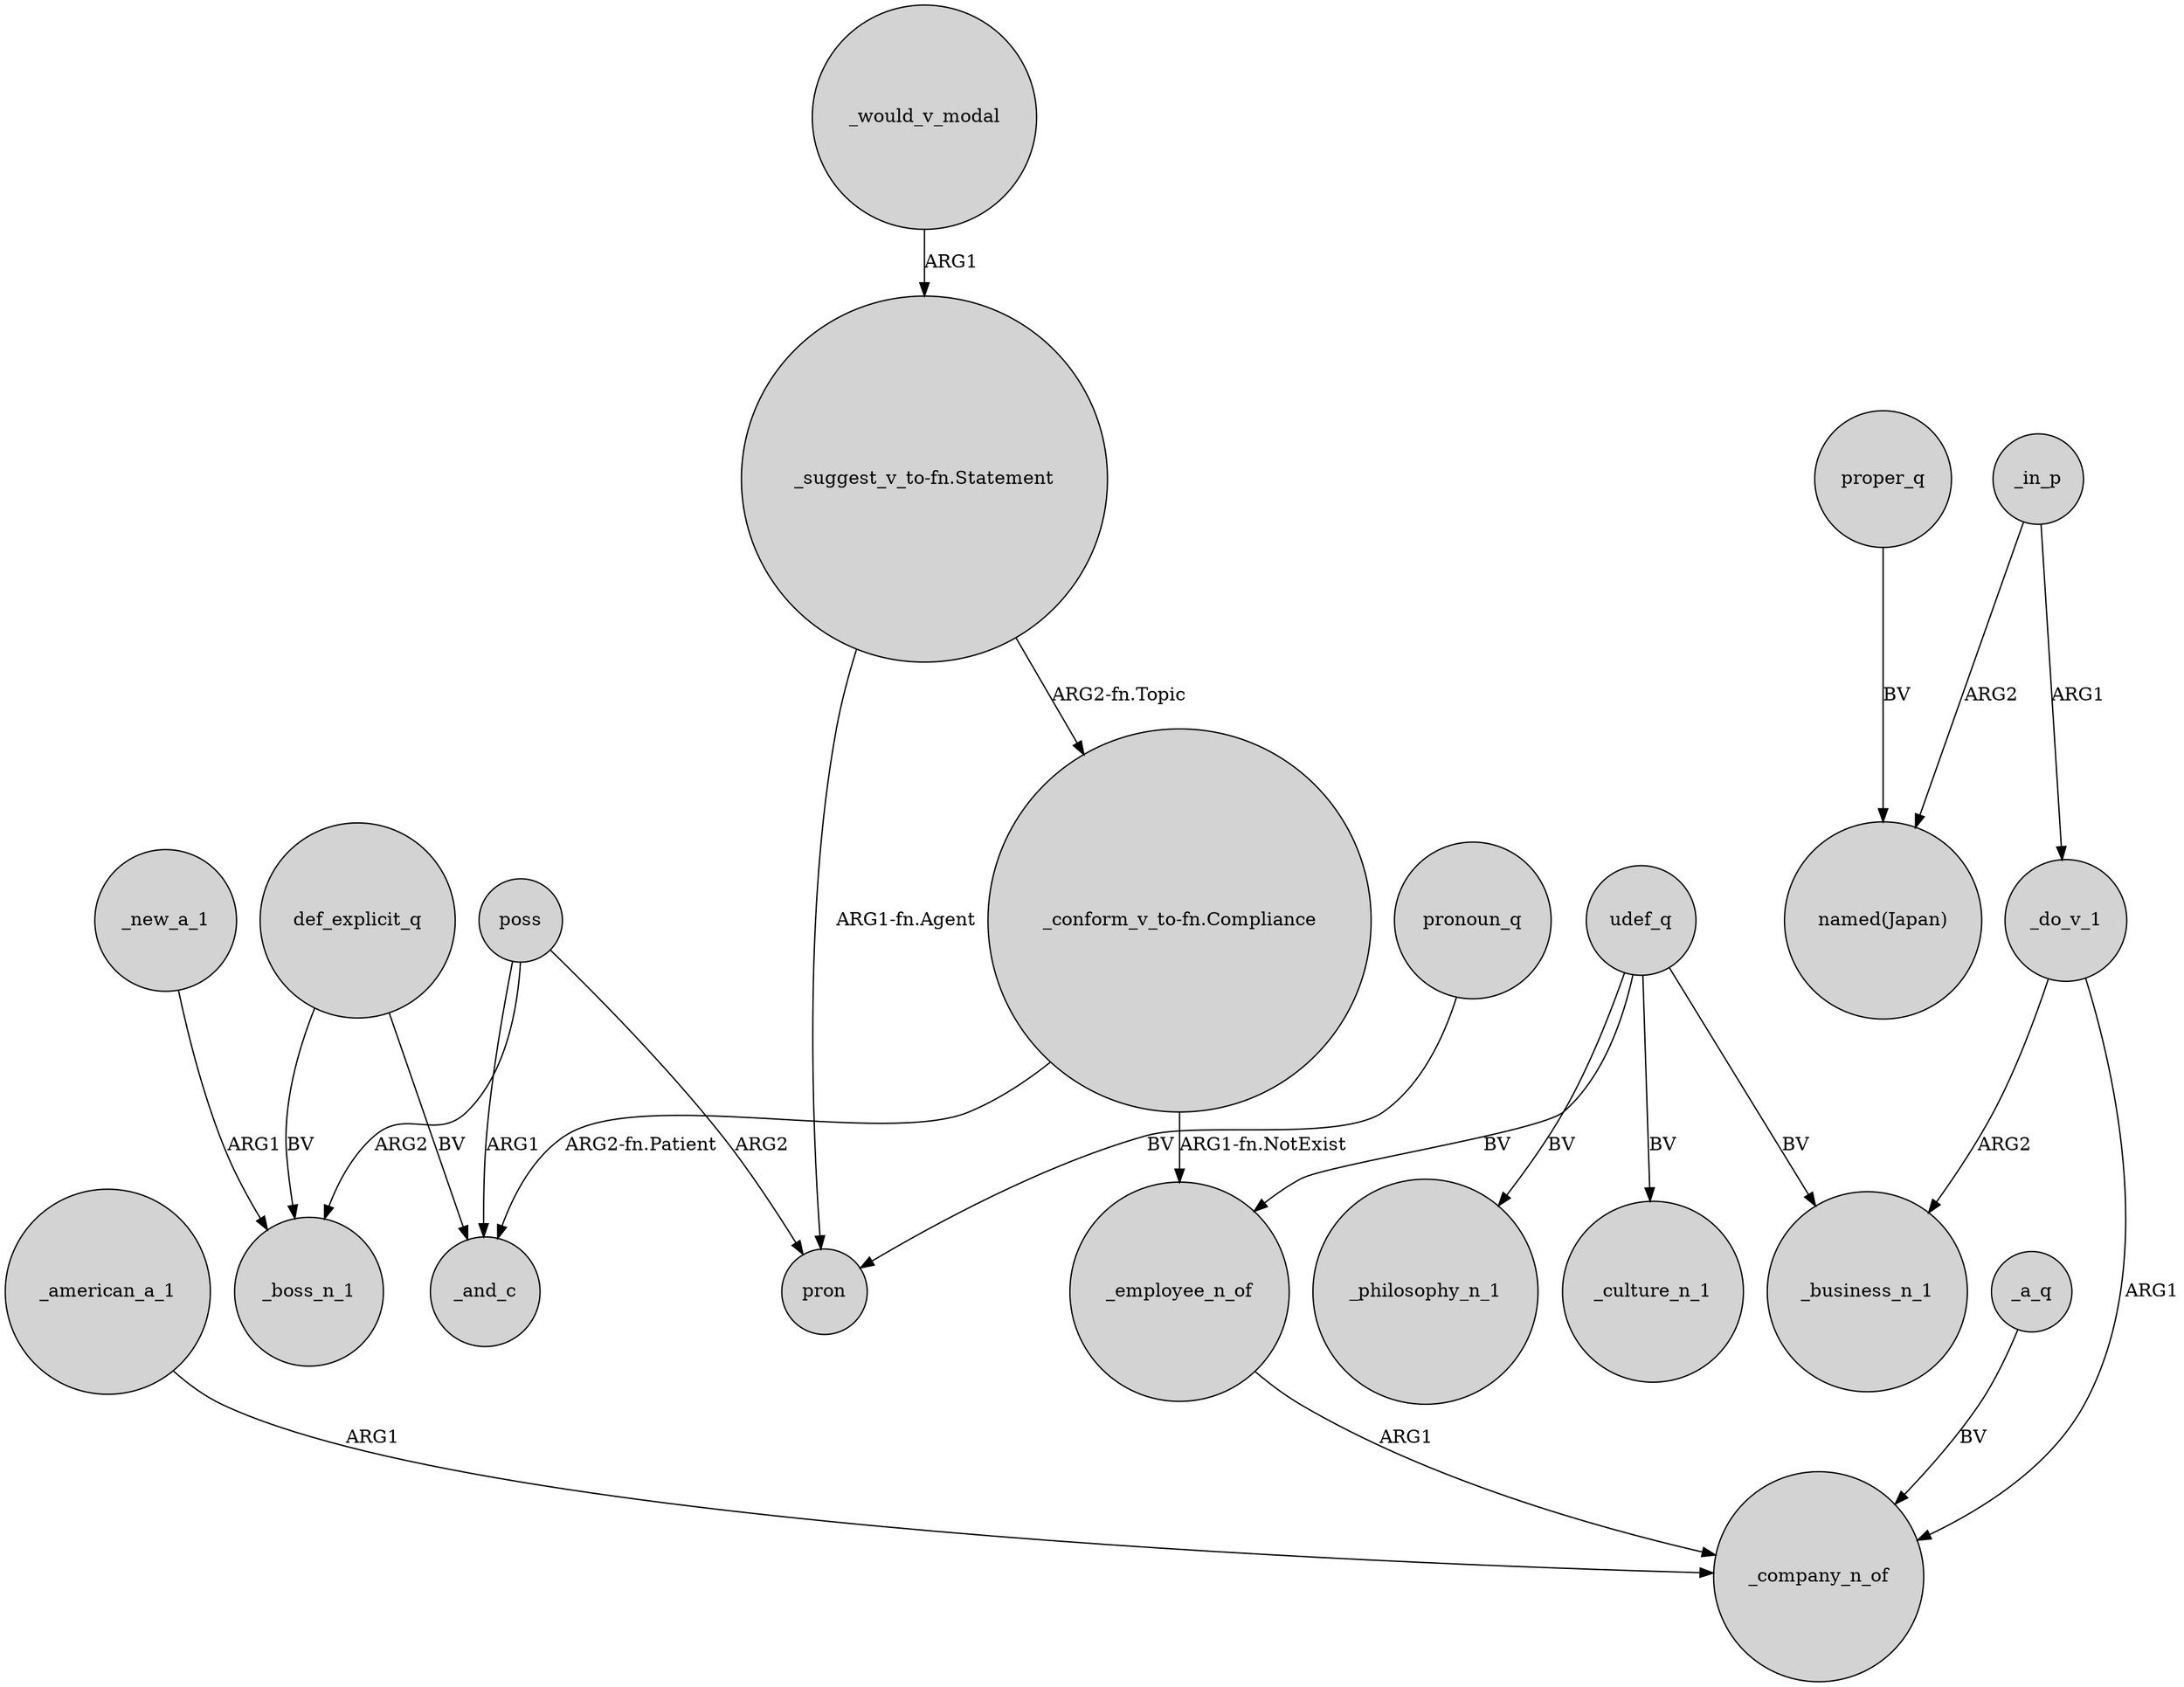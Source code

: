 digraph {
	node [shape=circle style=filled]
	_do_v_1 -> _company_n_of [label=ARG1]
	"_suggest_v_to-fn.Statement" -> pron [label="ARG1-fn.Agent"]
	"_suggest_v_to-fn.Statement" -> "_conform_v_to-fn.Compliance" [label="ARG2-fn.Topic"]
	_american_a_1 -> _company_n_of [label=ARG1]
	poss -> pron [label=ARG2]
	poss -> _and_c [label=ARG1]
	udef_q -> _employee_n_of [label=BV]
	_employee_n_of -> _company_n_of [label=ARG1]
	"_conform_v_to-fn.Compliance" -> _employee_n_of [label="ARG1-fn.NotExist"]
	poss -> _boss_n_1 [label=ARG2]
	def_explicit_q -> _and_c [label=BV]
	_in_p -> _do_v_1 [label=ARG1]
	udef_q -> _philosophy_n_1 [label=BV]
	proper_q -> "named(Japan)" [label=BV]
	"_conform_v_to-fn.Compliance" -> _and_c [label="ARG2-fn.Patient"]
	udef_q -> _culture_n_1 [label=BV]
	_new_a_1 -> _boss_n_1 [label=ARG1]
	pronoun_q -> pron [label=BV]
	_would_v_modal -> "_suggest_v_to-fn.Statement" [label=ARG1]
	_a_q -> _company_n_of [label=BV]
	_do_v_1 -> _business_n_1 [label=ARG2]
	udef_q -> _business_n_1 [label=BV]
	_in_p -> "named(Japan)" [label=ARG2]
	def_explicit_q -> _boss_n_1 [label=BV]
}
